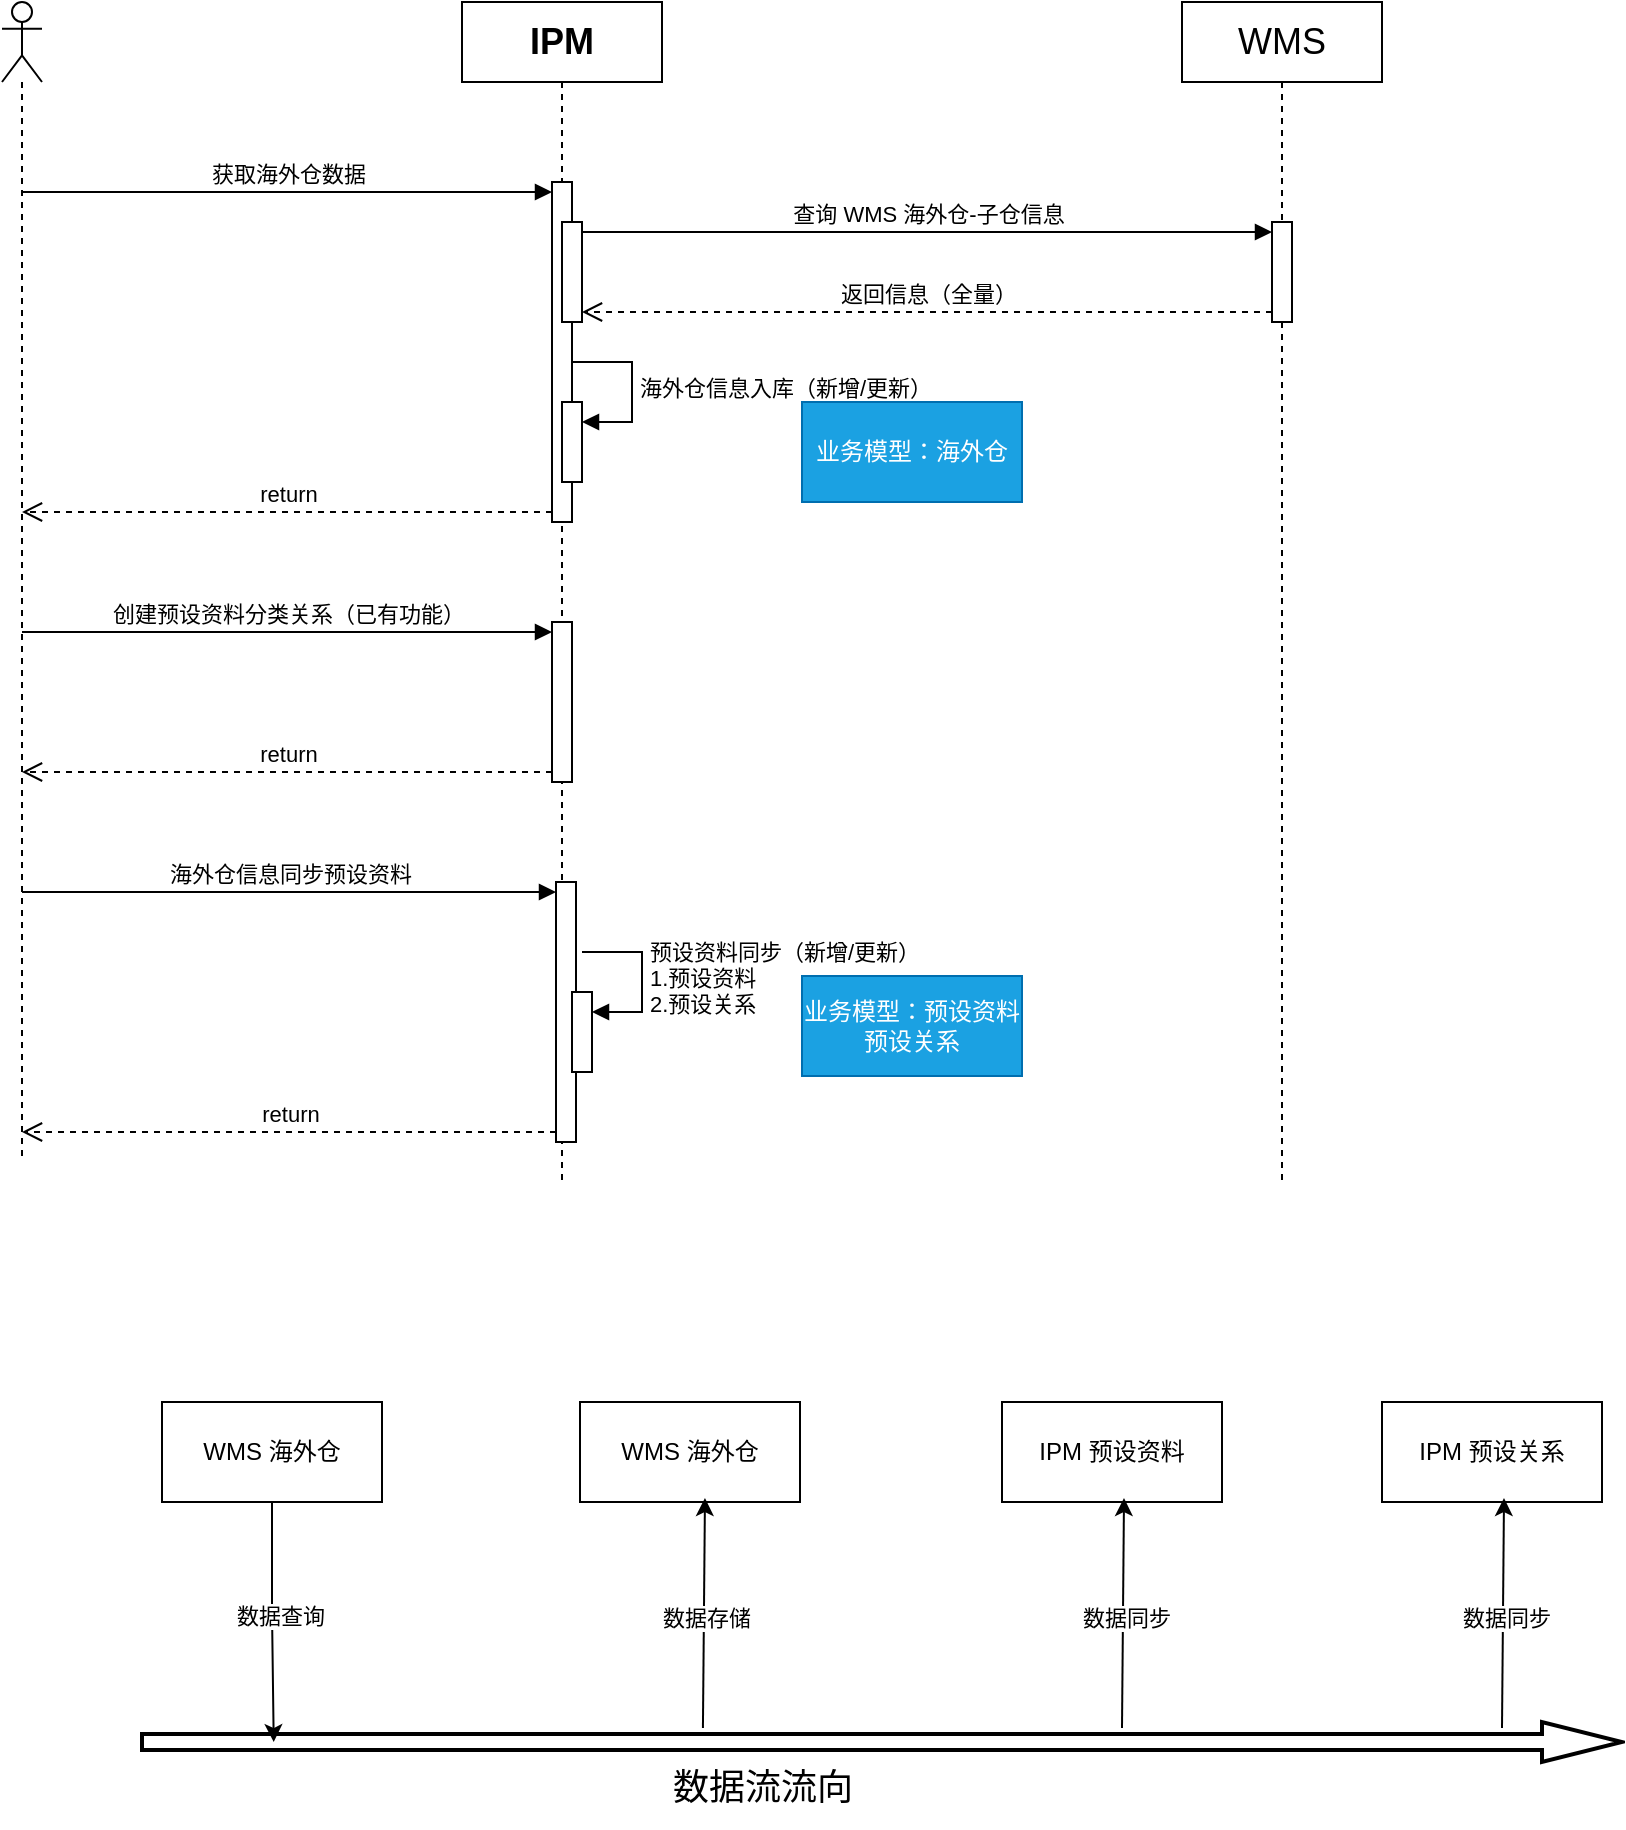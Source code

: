 <mxfile version="24.6.4" type="github">
  <diagram name="第 1 页" id="Jsab-jnm6UaxY9wLTbV5">
    <mxGraphModel dx="1593" dy="846" grid="1" gridSize="10" guides="1" tooltips="1" connect="1" arrows="1" fold="1" page="1" pageScale="1" pageWidth="827" pageHeight="1169" math="0" shadow="0">
      <root>
        <mxCell id="0" />
        <mxCell id="1" parent="0" />
        <mxCell id="QJWTps0vCfm2FNkZpQqd-5" value="&lt;b&gt;&lt;font style=&quot;font-size: 18px;&quot;&gt;IPM&lt;/font&gt;&lt;/b&gt;" style="shape=umlLifeline;perimeter=lifelinePerimeter;whiteSpace=wrap;html=1;container=1;dropTarget=0;collapsible=0;recursiveResize=0;outlineConnect=0;portConstraint=eastwest;newEdgeStyle={&quot;curved&quot;:0,&quot;rounded&quot;:0};" vertex="1" parent="1">
          <mxGeometry x="290" y="210" width="100" height="590" as="geometry" />
        </mxCell>
        <mxCell id="QJWTps0vCfm2FNkZpQqd-6" value="" style="html=1;points=[[0,0,0,0,5],[0,1,0,0,-5],[1,0,0,0,5],[1,1,0,0,-5]];perimeter=orthogonalPerimeter;outlineConnect=0;targetShapes=umlLifeline;portConstraint=eastwest;newEdgeStyle={&quot;curved&quot;:0,&quot;rounded&quot;:0};" vertex="1" parent="QJWTps0vCfm2FNkZpQqd-5">
          <mxGeometry x="45" y="90" width="10" height="170" as="geometry" />
        </mxCell>
        <mxCell id="QJWTps0vCfm2FNkZpQqd-14" value="" style="html=1;points=[[0,0,0,0,5],[0,1,0,0,-5],[1,0,0,0,5],[1,1,0,0,-5]];perimeter=orthogonalPerimeter;outlineConnect=0;targetShapes=umlLifeline;portConstraint=eastwest;newEdgeStyle={&quot;curved&quot;:0,&quot;rounded&quot;:0};" vertex="1" parent="QJWTps0vCfm2FNkZpQqd-5">
          <mxGeometry x="50" y="110" width="10" height="50" as="geometry" />
        </mxCell>
        <mxCell id="QJWTps0vCfm2FNkZpQqd-15" value="" style="html=1;points=[[0,0,0,0,5],[0,1,0,0,-5],[1,0,0,0,5],[1,1,0,0,-5]];perimeter=orthogonalPerimeter;outlineConnect=0;targetShapes=umlLifeline;portConstraint=eastwest;newEdgeStyle={&quot;curved&quot;:0,&quot;rounded&quot;:0};" vertex="1" parent="QJWTps0vCfm2FNkZpQqd-5">
          <mxGeometry x="50" y="200" width="10" height="40" as="geometry" />
        </mxCell>
        <mxCell id="QJWTps0vCfm2FNkZpQqd-16" value="海外仓信息入库（新增/更新）" style="html=1;align=left;spacingLeft=2;endArrow=block;rounded=0;edgeStyle=orthogonalEdgeStyle;curved=0;rounded=0;" edge="1" target="QJWTps0vCfm2FNkZpQqd-15" parent="QJWTps0vCfm2FNkZpQqd-5">
          <mxGeometry relative="1" as="geometry">
            <mxPoint x="55" y="180" as="sourcePoint" />
            <Array as="points">
              <mxPoint x="85" y="210" />
            </Array>
          </mxGeometry>
        </mxCell>
        <mxCell id="QJWTps0vCfm2FNkZpQqd-18" value="" style="html=1;points=[[0,0,0,0,5],[0,1,0,0,-5],[1,0,0,0,5],[1,1,0,0,-5]];perimeter=orthogonalPerimeter;outlineConnect=0;targetShapes=umlLifeline;portConstraint=eastwest;newEdgeStyle={&quot;curved&quot;:0,&quot;rounded&quot;:0};" vertex="1" parent="QJWTps0vCfm2FNkZpQqd-5">
          <mxGeometry x="47" y="440" width="10" height="130" as="geometry" />
        </mxCell>
        <mxCell id="QJWTps0vCfm2FNkZpQqd-22" value="" style="html=1;points=[[0,0,0,0,5],[0,1,0,0,-5],[1,0,0,0,5],[1,1,0,0,-5]];perimeter=orthogonalPerimeter;outlineConnect=0;targetShapes=umlLifeline;portConstraint=eastwest;newEdgeStyle={&quot;curved&quot;:0,&quot;rounded&quot;:0};" vertex="1" parent="QJWTps0vCfm2FNkZpQqd-5">
          <mxGeometry x="55" y="495" width="10" height="40" as="geometry" />
        </mxCell>
        <mxCell id="QJWTps0vCfm2FNkZpQqd-23" value="预设资料同步（新增/更新）&lt;div&gt;1.预设资料&lt;/div&gt;&lt;div&gt;2.预设关系&lt;/div&gt;" style="html=1;align=left;spacingLeft=2;endArrow=block;rounded=0;edgeStyle=orthogonalEdgeStyle;curved=0;rounded=0;" edge="1" target="QJWTps0vCfm2FNkZpQqd-22" parent="QJWTps0vCfm2FNkZpQqd-5">
          <mxGeometry relative="1" as="geometry">
            <mxPoint x="60" y="475" as="sourcePoint" />
            <Array as="points">
              <mxPoint x="90" y="505" />
            </Array>
          </mxGeometry>
        </mxCell>
        <mxCell id="QJWTps0vCfm2FNkZpQqd-25" value="" style="html=1;points=[[0,0,0,0,5],[0,1,0,0,-5],[1,0,0,0,5],[1,1,0,0,-5]];perimeter=orthogonalPerimeter;outlineConnect=0;targetShapes=umlLifeline;portConstraint=eastwest;newEdgeStyle={&quot;curved&quot;:0,&quot;rounded&quot;:0};" vertex="1" parent="QJWTps0vCfm2FNkZpQqd-5">
          <mxGeometry x="45" y="310" width="10" height="80" as="geometry" />
        </mxCell>
        <mxCell id="QJWTps0vCfm2FNkZpQqd-9" value="&lt;font style=&quot;font-size: 18px;&quot;&gt;WMS&lt;/font&gt;" style="shape=umlLifeline;perimeter=lifelinePerimeter;whiteSpace=wrap;html=1;container=1;dropTarget=0;collapsible=0;recursiveResize=0;outlineConnect=0;portConstraint=eastwest;newEdgeStyle={&quot;curved&quot;:0,&quot;rounded&quot;:0};" vertex="1" parent="1">
          <mxGeometry x="650" y="210" width="100" height="590" as="geometry" />
        </mxCell>
        <mxCell id="QJWTps0vCfm2FNkZpQqd-10" value="" style="html=1;points=[[0,0,0,0,5],[0,1,0,0,-5],[1,0,0,0,5],[1,1,0,0,-5]];perimeter=orthogonalPerimeter;outlineConnect=0;targetShapes=umlLifeline;portConstraint=eastwest;newEdgeStyle={&quot;curved&quot;:0,&quot;rounded&quot;:0};" vertex="1" parent="QJWTps0vCfm2FNkZpQqd-9">
          <mxGeometry x="45" y="110" width="10" height="50" as="geometry" />
        </mxCell>
        <mxCell id="QJWTps0vCfm2FNkZpQqd-11" value="查询 WMS 海外仓-子仓信息" style="html=1;verticalAlign=bottom;endArrow=block;curved=0;rounded=0;entryX=0;entryY=0;entryDx=0;entryDy=5;exitX=1;exitY=0;exitDx=0;exitDy=5;exitPerimeter=0;" edge="1" target="QJWTps0vCfm2FNkZpQqd-10" parent="1" source="QJWTps0vCfm2FNkZpQqd-14">
          <mxGeometry relative="1" as="geometry">
            <mxPoint x="515" y="325" as="sourcePoint" />
          </mxGeometry>
        </mxCell>
        <mxCell id="QJWTps0vCfm2FNkZpQqd-12" value="返回信息（全量）" style="html=1;verticalAlign=bottom;endArrow=open;dashed=1;endSize=8;curved=0;rounded=0;exitX=0;exitY=1;exitDx=0;exitDy=-5;entryX=1;entryY=1;entryDx=0;entryDy=-5;entryPerimeter=0;" edge="1" source="QJWTps0vCfm2FNkZpQqd-10" parent="1" target="QJWTps0vCfm2FNkZpQqd-14">
          <mxGeometry relative="1" as="geometry">
            <mxPoint x="510" y="365" as="targetPoint" />
          </mxGeometry>
        </mxCell>
        <mxCell id="QJWTps0vCfm2FNkZpQqd-17" value="业务模型：海外仓" style="html=1;whiteSpace=wrap;fillColor=#1ba1e2;fontColor=#ffffff;strokeColor=#006EAF;" vertex="1" parent="1">
          <mxGeometry x="460" y="410" width="110" height="50" as="geometry" />
        </mxCell>
        <mxCell id="QJWTps0vCfm2FNkZpQqd-21" value="" style="shape=umlLifeline;perimeter=lifelinePerimeter;whiteSpace=wrap;html=1;container=1;dropTarget=0;collapsible=0;recursiveResize=0;outlineConnect=0;portConstraint=eastwest;newEdgeStyle={&quot;curved&quot;:0,&quot;rounded&quot;:0};participant=umlActor;" vertex="1" parent="1">
          <mxGeometry x="60" y="210" width="20" height="580" as="geometry" />
        </mxCell>
        <mxCell id="QJWTps0vCfm2FNkZpQqd-7" value="获取海外仓数据" style="html=1;verticalAlign=bottom;endArrow=block;curved=0;rounded=0;entryX=0;entryY=0;entryDx=0;entryDy=5;" edge="1" target="QJWTps0vCfm2FNkZpQqd-6" parent="1" source="QJWTps0vCfm2FNkZpQqd-21">
          <mxGeometry relative="1" as="geometry">
            <mxPoint x="240" y="305" as="sourcePoint" />
          </mxGeometry>
        </mxCell>
        <mxCell id="QJWTps0vCfm2FNkZpQqd-8" value="return" style="html=1;verticalAlign=bottom;endArrow=open;dashed=1;endSize=8;curved=0;rounded=0;exitX=0;exitY=1;exitDx=0;exitDy=-5;" edge="1" source="QJWTps0vCfm2FNkZpQqd-6" parent="1" target="QJWTps0vCfm2FNkZpQqd-21">
          <mxGeometry relative="1" as="geometry">
            <mxPoint x="250" y="465" as="targetPoint" />
          </mxGeometry>
        </mxCell>
        <mxCell id="QJWTps0vCfm2FNkZpQqd-19" value="海外仓信息同步预设资料" style="html=1;verticalAlign=bottom;endArrow=block;curved=0;rounded=0;entryX=0;entryY=0;entryDx=0;entryDy=5;" edge="1" target="QJWTps0vCfm2FNkZpQqd-18" parent="1" source="QJWTps0vCfm2FNkZpQqd-21">
          <mxGeometry relative="1" as="geometry">
            <mxPoint x="109.5" y="655.0" as="sourcePoint" />
          </mxGeometry>
        </mxCell>
        <mxCell id="QJWTps0vCfm2FNkZpQqd-20" value="return" style="html=1;verticalAlign=bottom;endArrow=open;dashed=1;endSize=8;curved=0;rounded=0;exitX=0;exitY=1;exitDx=0;exitDy=-5;" edge="1" source="QJWTps0vCfm2FNkZpQqd-18" parent="1" target="QJWTps0vCfm2FNkZpQqd-21">
          <mxGeometry relative="1" as="geometry">
            <mxPoint x="109.5" y="775.0" as="targetPoint" />
          </mxGeometry>
        </mxCell>
        <mxCell id="QJWTps0vCfm2FNkZpQqd-24" value="业务模型：预设资料&lt;div&gt;预设关系&lt;/div&gt;" style="html=1;whiteSpace=wrap;fillColor=#1ba1e2;fontColor=#ffffff;strokeColor=#006EAF;" vertex="1" parent="1">
          <mxGeometry x="460" y="697" width="110" height="50" as="geometry" />
        </mxCell>
        <mxCell id="QJWTps0vCfm2FNkZpQqd-26" value="创建预设资料分类关系（已有功能）" style="html=1;verticalAlign=bottom;endArrow=block;curved=0;rounded=0;entryX=0;entryY=0;entryDx=0;entryDy=5;" edge="1" target="QJWTps0vCfm2FNkZpQqd-25" parent="1" source="QJWTps0vCfm2FNkZpQqd-21">
          <mxGeometry relative="1" as="geometry">
            <mxPoint x="265" y="525" as="sourcePoint" />
          </mxGeometry>
        </mxCell>
        <mxCell id="QJWTps0vCfm2FNkZpQqd-27" value="return" style="html=1;verticalAlign=bottom;endArrow=open;dashed=1;endSize=8;curved=0;rounded=0;exitX=0;exitY=1;exitDx=0;exitDy=-5;" edge="1" source="QJWTps0vCfm2FNkZpQqd-25" parent="1" target="QJWTps0vCfm2FNkZpQqd-21">
          <mxGeometry relative="1" as="geometry">
            <mxPoint x="265" y="595" as="targetPoint" />
          </mxGeometry>
        </mxCell>
        <mxCell id="QJWTps0vCfm2FNkZpQqd-28" value="WMS 海外仓" style="html=1;whiteSpace=wrap;" vertex="1" parent="1">
          <mxGeometry x="140" y="910" width="110" height="50" as="geometry" />
        </mxCell>
        <mxCell id="QJWTps0vCfm2FNkZpQqd-29" value="WMS 海外仓" style="html=1;whiteSpace=wrap;" vertex="1" parent="1">
          <mxGeometry x="349" y="910" width="110" height="50" as="geometry" />
        </mxCell>
        <mxCell id="QJWTps0vCfm2FNkZpQqd-30" value="IPM 预设资料" style="html=1;whiteSpace=wrap;" vertex="1" parent="1">
          <mxGeometry x="560" y="910" width="110" height="50" as="geometry" />
        </mxCell>
        <mxCell id="QJWTps0vCfm2FNkZpQqd-31" value="IPM 预设关系" style="html=1;whiteSpace=wrap;" vertex="1" parent="1">
          <mxGeometry x="750" y="910" width="110" height="50" as="geometry" />
        </mxCell>
        <mxCell id="QJWTps0vCfm2FNkZpQqd-32" value="" style="verticalLabelPosition=bottom;verticalAlign=top;html=1;strokeWidth=2;shape=mxgraph.arrows2.arrow;dy=0.6;dx=40;notch=0;" vertex="1" parent="1">
          <mxGeometry x="130" y="1070" width="740" height="20" as="geometry" />
        </mxCell>
        <mxCell id="QJWTps0vCfm2FNkZpQqd-33" style="edgeStyle=orthogonalEdgeStyle;rounded=0;orthogonalLoop=1;jettySize=auto;html=1;exitX=0.5;exitY=1;exitDx=0;exitDy=0;entryX=0.089;entryY=0.5;entryDx=0;entryDy=0;entryPerimeter=0;" edge="1" parent="1" source="QJWTps0vCfm2FNkZpQqd-28" target="QJWTps0vCfm2FNkZpQqd-32">
          <mxGeometry relative="1" as="geometry" />
        </mxCell>
        <mxCell id="QJWTps0vCfm2FNkZpQqd-34" value="数据查询" style="edgeLabel;html=1;align=center;verticalAlign=middle;resizable=0;points=[];" vertex="1" connectable="0" parent="QJWTps0vCfm2FNkZpQqd-33">
          <mxGeometry x="-0.042" y="3" relative="1" as="geometry">
            <mxPoint as="offset" />
          </mxGeometry>
        </mxCell>
        <mxCell id="QJWTps0vCfm2FNkZpQqd-35" value="" style="endArrow=classic;html=1;rounded=0;entryX=0.568;entryY=0.96;entryDx=0;entryDy=0;entryPerimeter=0;exitX=0.379;exitY=0.15;exitDx=0;exitDy=0;exitPerimeter=0;" edge="1" parent="1" source="QJWTps0vCfm2FNkZpQqd-32" target="QJWTps0vCfm2FNkZpQqd-29">
          <mxGeometry width="50" height="50" relative="1" as="geometry">
            <mxPoint x="411" y="1040" as="sourcePoint" />
            <mxPoint x="410" y="1000" as="targetPoint" />
          </mxGeometry>
        </mxCell>
        <mxCell id="QJWTps0vCfm2FNkZpQqd-36" value="数据存储" style="edgeLabel;html=1;align=center;verticalAlign=middle;resizable=0;points=[];" vertex="1" connectable="0" parent="QJWTps0vCfm2FNkZpQqd-35">
          <mxGeometry x="-0.204" y="-2" relative="1" as="geometry">
            <mxPoint x="-1" y="-9" as="offset" />
          </mxGeometry>
        </mxCell>
        <mxCell id="QJWTps0vCfm2FNkZpQqd-37" value="" style="endArrow=classic;html=1;rounded=0;entryX=0.568;entryY=0.96;entryDx=0;entryDy=0;entryPerimeter=0;exitX=0.379;exitY=0.15;exitDx=0;exitDy=0;exitPerimeter=0;" edge="1" parent="1">
          <mxGeometry width="50" height="50" relative="1" as="geometry">
            <mxPoint x="620" y="1073" as="sourcePoint" />
            <mxPoint x="621" y="958" as="targetPoint" />
          </mxGeometry>
        </mxCell>
        <mxCell id="QJWTps0vCfm2FNkZpQqd-38" value="数据同步" style="edgeLabel;html=1;align=center;verticalAlign=middle;resizable=0;points=[];" vertex="1" connectable="0" parent="QJWTps0vCfm2FNkZpQqd-37">
          <mxGeometry x="-0.204" y="-2" relative="1" as="geometry">
            <mxPoint x="-1" y="-9" as="offset" />
          </mxGeometry>
        </mxCell>
        <mxCell id="QJWTps0vCfm2FNkZpQqd-39" value="" style="endArrow=classic;html=1;rounded=0;entryX=0.568;entryY=0.96;entryDx=0;entryDy=0;entryPerimeter=0;exitX=0.379;exitY=0.15;exitDx=0;exitDy=0;exitPerimeter=0;" edge="1" parent="1">
          <mxGeometry width="50" height="50" relative="1" as="geometry">
            <mxPoint x="810" y="1073" as="sourcePoint" />
            <mxPoint x="811" y="958" as="targetPoint" />
          </mxGeometry>
        </mxCell>
        <mxCell id="QJWTps0vCfm2FNkZpQqd-40" value="数据同步" style="edgeLabel;html=1;align=center;verticalAlign=middle;resizable=0;points=[];" vertex="1" connectable="0" parent="QJWTps0vCfm2FNkZpQqd-39">
          <mxGeometry x="-0.204" y="-2" relative="1" as="geometry">
            <mxPoint x="-1" y="-9" as="offset" />
          </mxGeometry>
        </mxCell>
        <mxCell id="QJWTps0vCfm2FNkZpQqd-41" value="&lt;font style=&quot;font-size: 18px;&quot;&gt;数据流流向&lt;/font&gt;" style="text;html=1;align=center;verticalAlign=middle;resizable=0;points=[];autosize=1;strokeColor=none;fillColor=none;" vertex="1" parent="1">
          <mxGeometry x="385" y="1083" width="110" height="40" as="geometry" />
        </mxCell>
      </root>
    </mxGraphModel>
  </diagram>
</mxfile>
